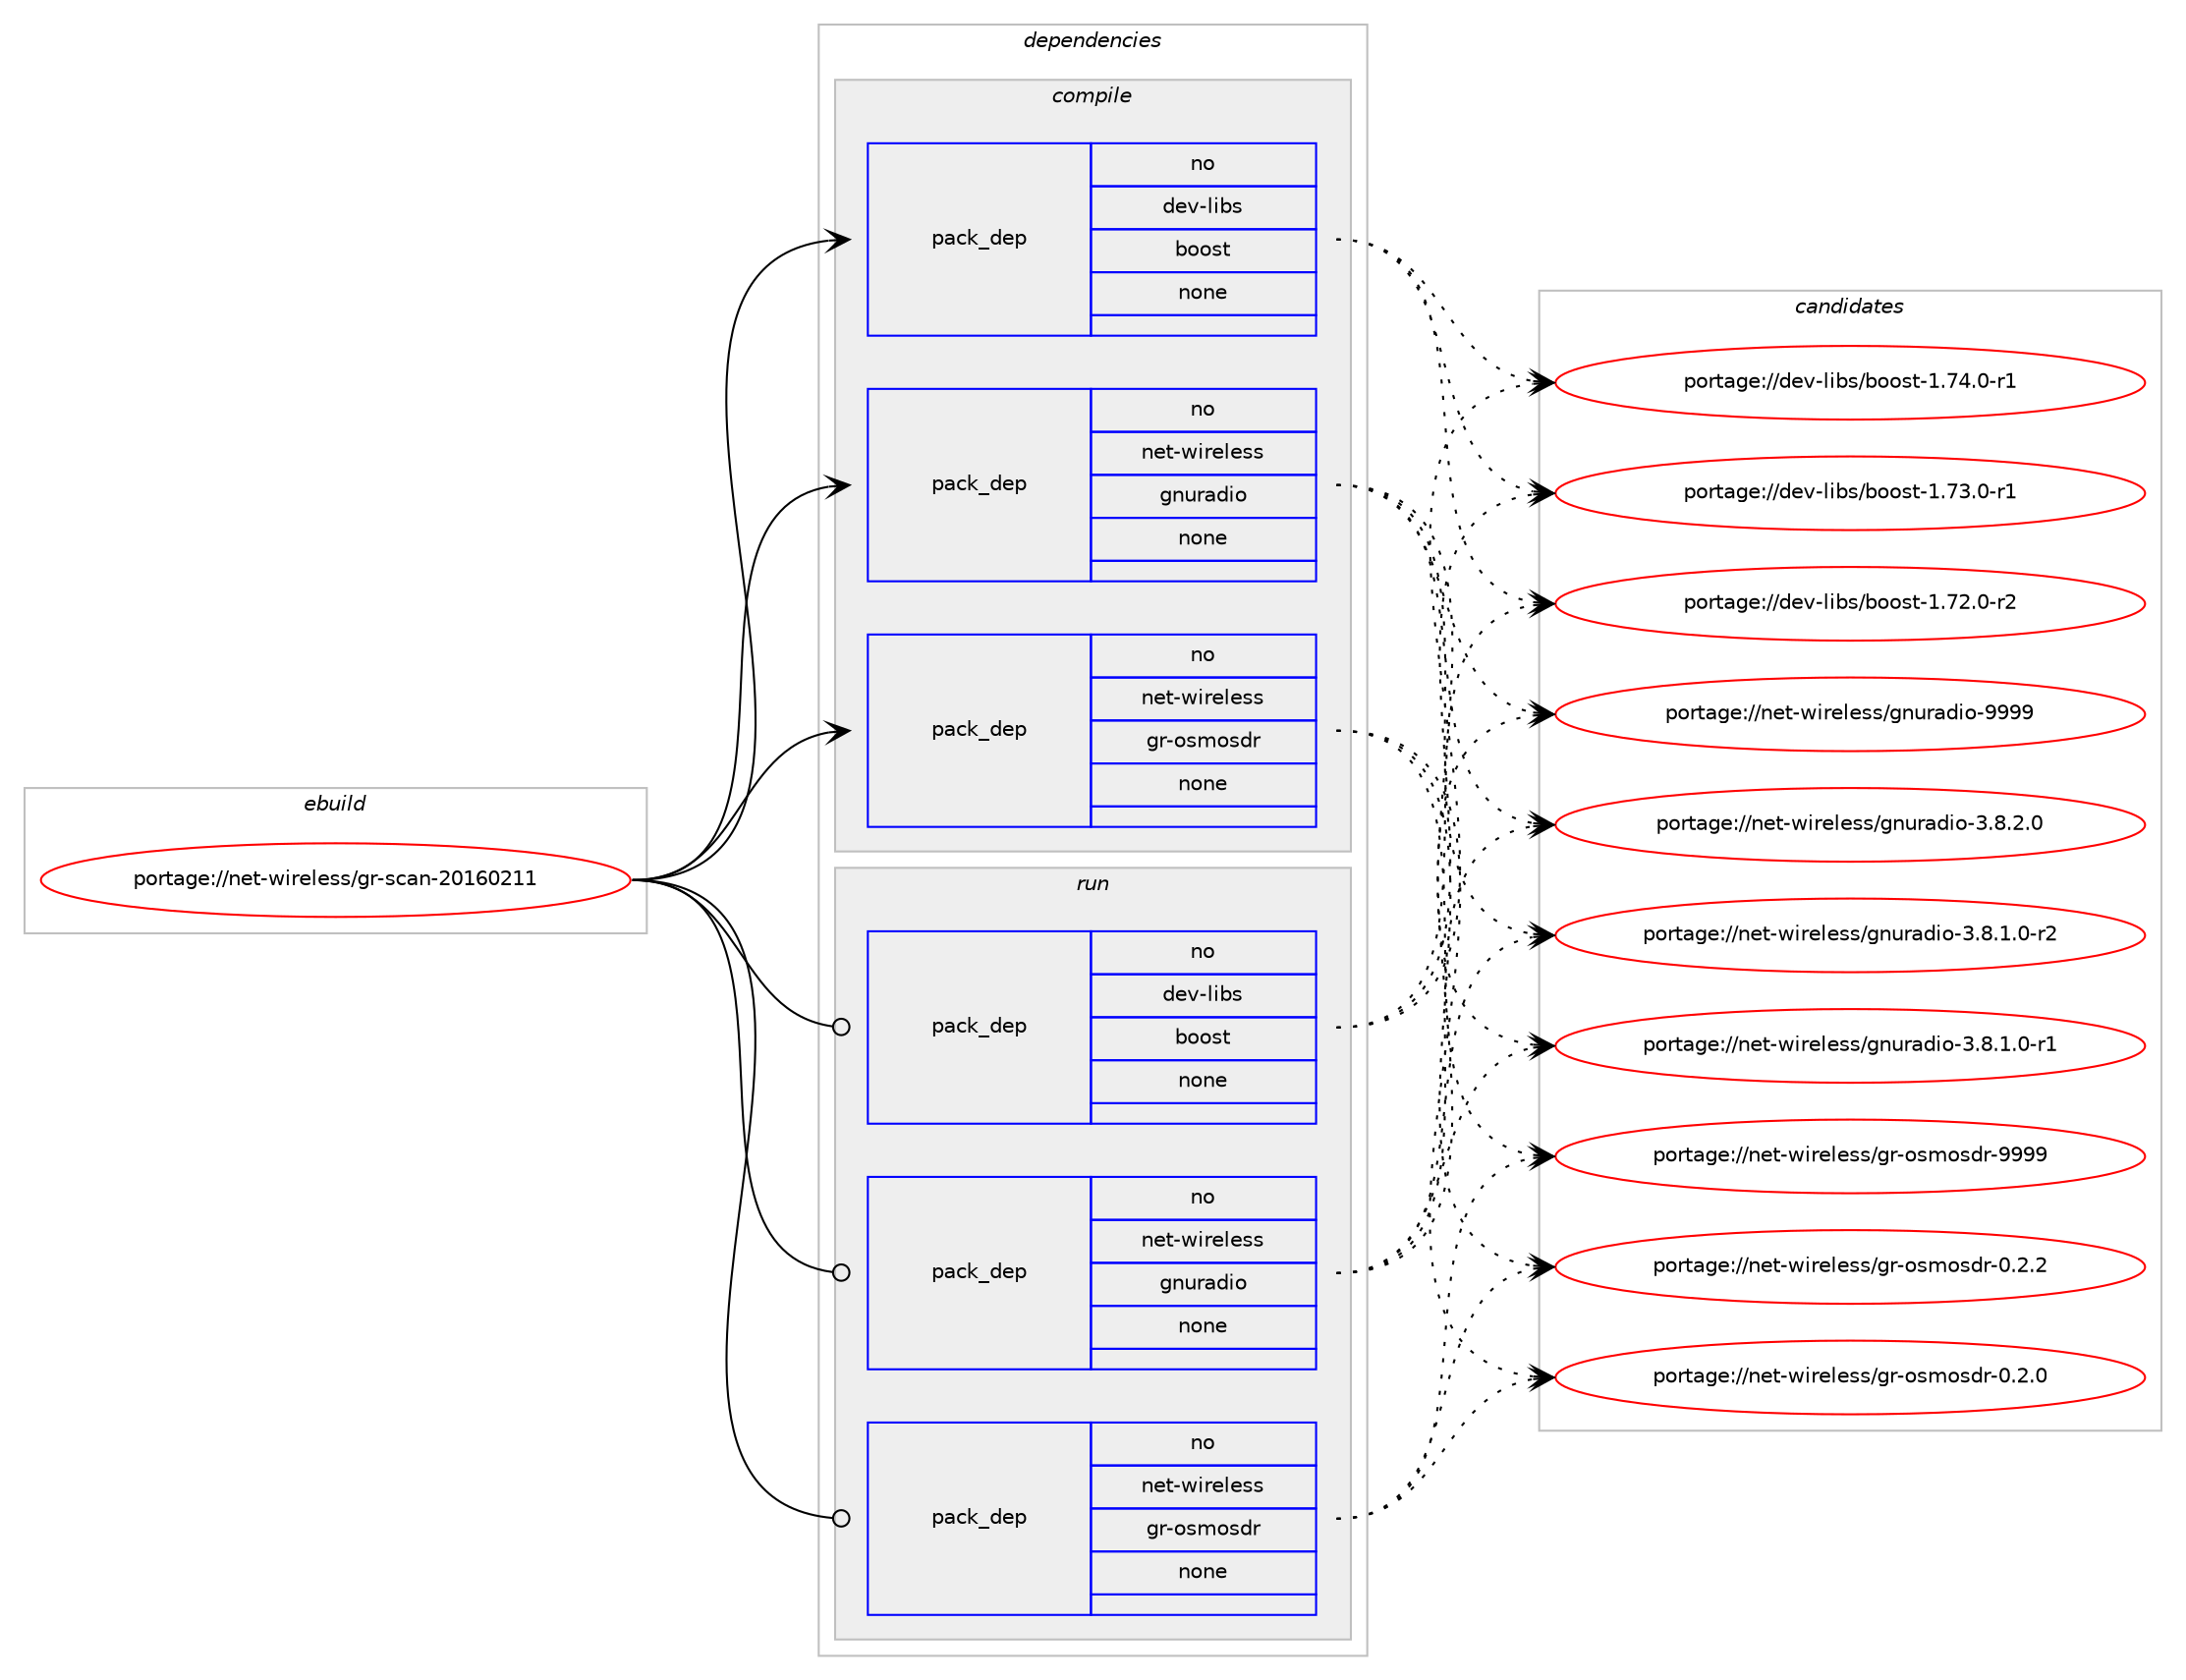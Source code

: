 digraph prolog {

# *************
# Graph options
# *************

newrank=true;
concentrate=true;
compound=true;
graph [rankdir=LR,fontname=Helvetica,fontsize=10,ranksep=1.5];#, ranksep=2.5, nodesep=0.2];
edge  [arrowhead=vee];
node  [fontname=Helvetica,fontsize=10];

# **********
# The ebuild
# **********

subgraph cluster_leftcol {
color=gray;
rank=same;
label=<<i>ebuild</i>>;
id [label="portage://net-wireless/gr-scan-20160211", color=red, width=4, href="../net-wireless/gr-scan-20160211.svg"];
}

# ****************
# The dependencies
# ****************

subgraph cluster_midcol {
color=gray;
label=<<i>dependencies</i>>;
subgraph cluster_compile {
fillcolor="#eeeeee";
style=filled;
label=<<i>compile</i>>;
subgraph pack2573 {
dependency3044 [label=<<TABLE BORDER="0" CELLBORDER="1" CELLSPACING="0" CELLPADDING="4" WIDTH="220"><TR><TD ROWSPAN="6" CELLPADDING="30">pack_dep</TD></TR><TR><TD WIDTH="110">no</TD></TR><TR><TD>dev-libs</TD></TR><TR><TD>boost</TD></TR><TR><TD>none</TD></TR><TR><TD></TD></TR></TABLE>>, shape=none, color=blue];
}
id:e -> dependency3044:w [weight=20,style="solid",arrowhead="vee"];
subgraph pack2574 {
dependency3045 [label=<<TABLE BORDER="0" CELLBORDER="1" CELLSPACING="0" CELLPADDING="4" WIDTH="220"><TR><TD ROWSPAN="6" CELLPADDING="30">pack_dep</TD></TR><TR><TD WIDTH="110">no</TD></TR><TR><TD>net-wireless</TD></TR><TR><TD>gnuradio</TD></TR><TR><TD>none</TD></TR><TR><TD></TD></TR></TABLE>>, shape=none, color=blue];
}
id:e -> dependency3045:w [weight=20,style="solid",arrowhead="vee"];
subgraph pack2575 {
dependency3046 [label=<<TABLE BORDER="0" CELLBORDER="1" CELLSPACING="0" CELLPADDING="4" WIDTH="220"><TR><TD ROWSPAN="6" CELLPADDING="30">pack_dep</TD></TR><TR><TD WIDTH="110">no</TD></TR><TR><TD>net-wireless</TD></TR><TR><TD>gr-osmosdr</TD></TR><TR><TD>none</TD></TR><TR><TD></TD></TR></TABLE>>, shape=none, color=blue];
}
id:e -> dependency3046:w [weight=20,style="solid",arrowhead="vee"];
}
subgraph cluster_compileandrun {
fillcolor="#eeeeee";
style=filled;
label=<<i>compile and run</i>>;
}
subgraph cluster_run {
fillcolor="#eeeeee";
style=filled;
label=<<i>run</i>>;
subgraph pack2576 {
dependency3047 [label=<<TABLE BORDER="0" CELLBORDER="1" CELLSPACING="0" CELLPADDING="4" WIDTH="220"><TR><TD ROWSPAN="6" CELLPADDING="30">pack_dep</TD></TR><TR><TD WIDTH="110">no</TD></TR><TR><TD>dev-libs</TD></TR><TR><TD>boost</TD></TR><TR><TD>none</TD></TR><TR><TD></TD></TR></TABLE>>, shape=none, color=blue];
}
id:e -> dependency3047:w [weight=20,style="solid",arrowhead="odot"];
subgraph pack2577 {
dependency3048 [label=<<TABLE BORDER="0" CELLBORDER="1" CELLSPACING="0" CELLPADDING="4" WIDTH="220"><TR><TD ROWSPAN="6" CELLPADDING="30">pack_dep</TD></TR><TR><TD WIDTH="110">no</TD></TR><TR><TD>net-wireless</TD></TR><TR><TD>gnuradio</TD></TR><TR><TD>none</TD></TR><TR><TD></TD></TR></TABLE>>, shape=none, color=blue];
}
id:e -> dependency3048:w [weight=20,style="solid",arrowhead="odot"];
subgraph pack2578 {
dependency3049 [label=<<TABLE BORDER="0" CELLBORDER="1" CELLSPACING="0" CELLPADDING="4" WIDTH="220"><TR><TD ROWSPAN="6" CELLPADDING="30">pack_dep</TD></TR><TR><TD WIDTH="110">no</TD></TR><TR><TD>net-wireless</TD></TR><TR><TD>gr-osmosdr</TD></TR><TR><TD>none</TD></TR><TR><TD></TD></TR></TABLE>>, shape=none, color=blue];
}
id:e -> dependency3049:w [weight=20,style="solid",arrowhead="odot"];
}
}

# **************
# The candidates
# **************

subgraph cluster_choices {
rank=same;
color=gray;
label=<<i>candidates</i>>;

subgraph choice2573 {
color=black;
nodesep=1;
choice10010111845108105981154798111111115116454946555246484511449 [label="portage://dev-libs/boost-1.74.0-r1", color=red, width=4,href="../dev-libs/boost-1.74.0-r1.svg"];
choice10010111845108105981154798111111115116454946555146484511449 [label="portage://dev-libs/boost-1.73.0-r1", color=red, width=4,href="../dev-libs/boost-1.73.0-r1.svg"];
choice10010111845108105981154798111111115116454946555046484511450 [label="portage://dev-libs/boost-1.72.0-r2", color=red, width=4,href="../dev-libs/boost-1.72.0-r2.svg"];
dependency3044:e -> choice10010111845108105981154798111111115116454946555246484511449:w [style=dotted,weight="100"];
dependency3044:e -> choice10010111845108105981154798111111115116454946555146484511449:w [style=dotted,weight="100"];
dependency3044:e -> choice10010111845108105981154798111111115116454946555046484511450:w [style=dotted,weight="100"];
}
subgraph choice2574 {
color=black;
nodesep=1;
choice1101011164511910511410110810111511547103110117114971001051114557575757 [label="portage://net-wireless/gnuradio-9999", color=red, width=4,href="../net-wireless/gnuradio-9999.svg"];
choice1101011164511910511410110810111511547103110117114971001051114551465646504648 [label="portage://net-wireless/gnuradio-3.8.2.0", color=red, width=4,href="../net-wireless/gnuradio-3.8.2.0.svg"];
choice11010111645119105114101108101115115471031101171149710010511145514656464946484511450 [label="portage://net-wireless/gnuradio-3.8.1.0-r2", color=red, width=4,href="../net-wireless/gnuradio-3.8.1.0-r2.svg"];
choice11010111645119105114101108101115115471031101171149710010511145514656464946484511449 [label="portage://net-wireless/gnuradio-3.8.1.0-r1", color=red, width=4,href="../net-wireless/gnuradio-3.8.1.0-r1.svg"];
dependency3045:e -> choice1101011164511910511410110810111511547103110117114971001051114557575757:w [style=dotted,weight="100"];
dependency3045:e -> choice1101011164511910511410110810111511547103110117114971001051114551465646504648:w [style=dotted,weight="100"];
dependency3045:e -> choice11010111645119105114101108101115115471031101171149710010511145514656464946484511450:w [style=dotted,weight="100"];
dependency3045:e -> choice11010111645119105114101108101115115471031101171149710010511145514656464946484511449:w [style=dotted,weight="100"];
}
subgraph choice2575 {
color=black;
nodesep=1;
choice1101011164511910511410110810111511547103114451111151091111151001144557575757 [label="portage://net-wireless/gr-osmosdr-9999", color=red, width=4,href="../net-wireless/gr-osmosdr-9999.svg"];
choice110101116451191051141011081011151154710311445111115109111115100114454846504650 [label="portage://net-wireless/gr-osmosdr-0.2.2", color=red, width=4,href="../net-wireless/gr-osmosdr-0.2.2.svg"];
choice110101116451191051141011081011151154710311445111115109111115100114454846504648 [label="portage://net-wireless/gr-osmosdr-0.2.0", color=red, width=4,href="../net-wireless/gr-osmosdr-0.2.0.svg"];
dependency3046:e -> choice1101011164511910511410110810111511547103114451111151091111151001144557575757:w [style=dotted,weight="100"];
dependency3046:e -> choice110101116451191051141011081011151154710311445111115109111115100114454846504650:w [style=dotted,weight="100"];
dependency3046:e -> choice110101116451191051141011081011151154710311445111115109111115100114454846504648:w [style=dotted,weight="100"];
}
subgraph choice2576 {
color=black;
nodesep=1;
choice10010111845108105981154798111111115116454946555246484511449 [label="portage://dev-libs/boost-1.74.0-r1", color=red, width=4,href="../dev-libs/boost-1.74.0-r1.svg"];
choice10010111845108105981154798111111115116454946555146484511449 [label="portage://dev-libs/boost-1.73.0-r1", color=red, width=4,href="../dev-libs/boost-1.73.0-r1.svg"];
choice10010111845108105981154798111111115116454946555046484511450 [label="portage://dev-libs/boost-1.72.0-r2", color=red, width=4,href="../dev-libs/boost-1.72.0-r2.svg"];
dependency3047:e -> choice10010111845108105981154798111111115116454946555246484511449:w [style=dotted,weight="100"];
dependency3047:e -> choice10010111845108105981154798111111115116454946555146484511449:w [style=dotted,weight="100"];
dependency3047:e -> choice10010111845108105981154798111111115116454946555046484511450:w [style=dotted,weight="100"];
}
subgraph choice2577 {
color=black;
nodesep=1;
choice1101011164511910511410110810111511547103110117114971001051114557575757 [label="portage://net-wireless/gnuradio-9999", color=red, width=4,href="../net-wireless/gnuradio-9999.svg"];
choice1101011164511910511410110810111511547103110117114971001051114551465646504648 [label="portage://net-wireless/gnuradio-3.8.2.0", color=red, width=4,href="../net-wireless/gnuradio-3.8.2.0.svg"];
choice11010111645119105114101108101115115471031101171149710010511145514656464946484511450 [label="portage://net-wireless/gnuradio-3.8.1.0-r2", color=red, width=4,href="../net-wireless/gnuradio-3.8.1.0-r2.svg"];
choice11010111645119105114101108101115115471031101171149710010511145514656464946484511449 [label="portage://net-wireless/gnuradio-3.8.1.0-r1", color=red, width=4,href="../net-wireless/gnuradio-3.8.1.0-r1.svg"];
dependency3048:e -> choice1101011164511910511410110810111511547103110117114971001051114557575757:w [style=dotted,weight="100"];
dependency3048:e -> choice1101011164511910511410110810111511547103110117114971001051114551465646504648:w [style=dotted,weight="100"];
dependency3048:e -> choice11010111645119105114101108101115115471031101171149710010511145514656464946484511450:w [style=dotted,weight="100"];
dependency3048:e -> choice11010111645119105114101108101115115471031101171149710010511145514656464946484511449:w [style=dotted,weight="100"];
}
subgraph choice2578 {
color=black;
nodesep=1;
choice1101011164511910511410110810111511547103114451111151091111151001144557575757 [label="portage://net-wireless/gr-osmosdr-9999", color=red, width=4,href="../net-wireless/gr-osmosdr-9999.svg"];
choice110101116451191051141011081011151154710311445111115109111115100114454846504650 [label="portage://net-wireless/gr-osmosdr-0.2.2", color=red, width=4,href="../net-wireless/gr-osmosdr-0.2.2.svg"];
choice110101116451191051141011081011151154710311445111115109111115100114454846504648 [label="portage://net-wireless/gr-osmosdr-0.2.0", color=red, width=4,href="../net-wireless/gr-osmosdr-0.2.0.svg"];
dependency3049:e -> choice1101011164511910511410110810111511547103114451111151091111151001144557575757:w [style=dotted,weight="100"];
dependency3049:e -> choice110101116451191051141011081011151154710311445111115109111115100114454846504650:w [style=dotted,weight="100"];
dependency3049:e -> choice110101116451191051141011081011151154710311445111115109111115100114454846504648:w [style=dotted,weight="100"];
}
}

}
